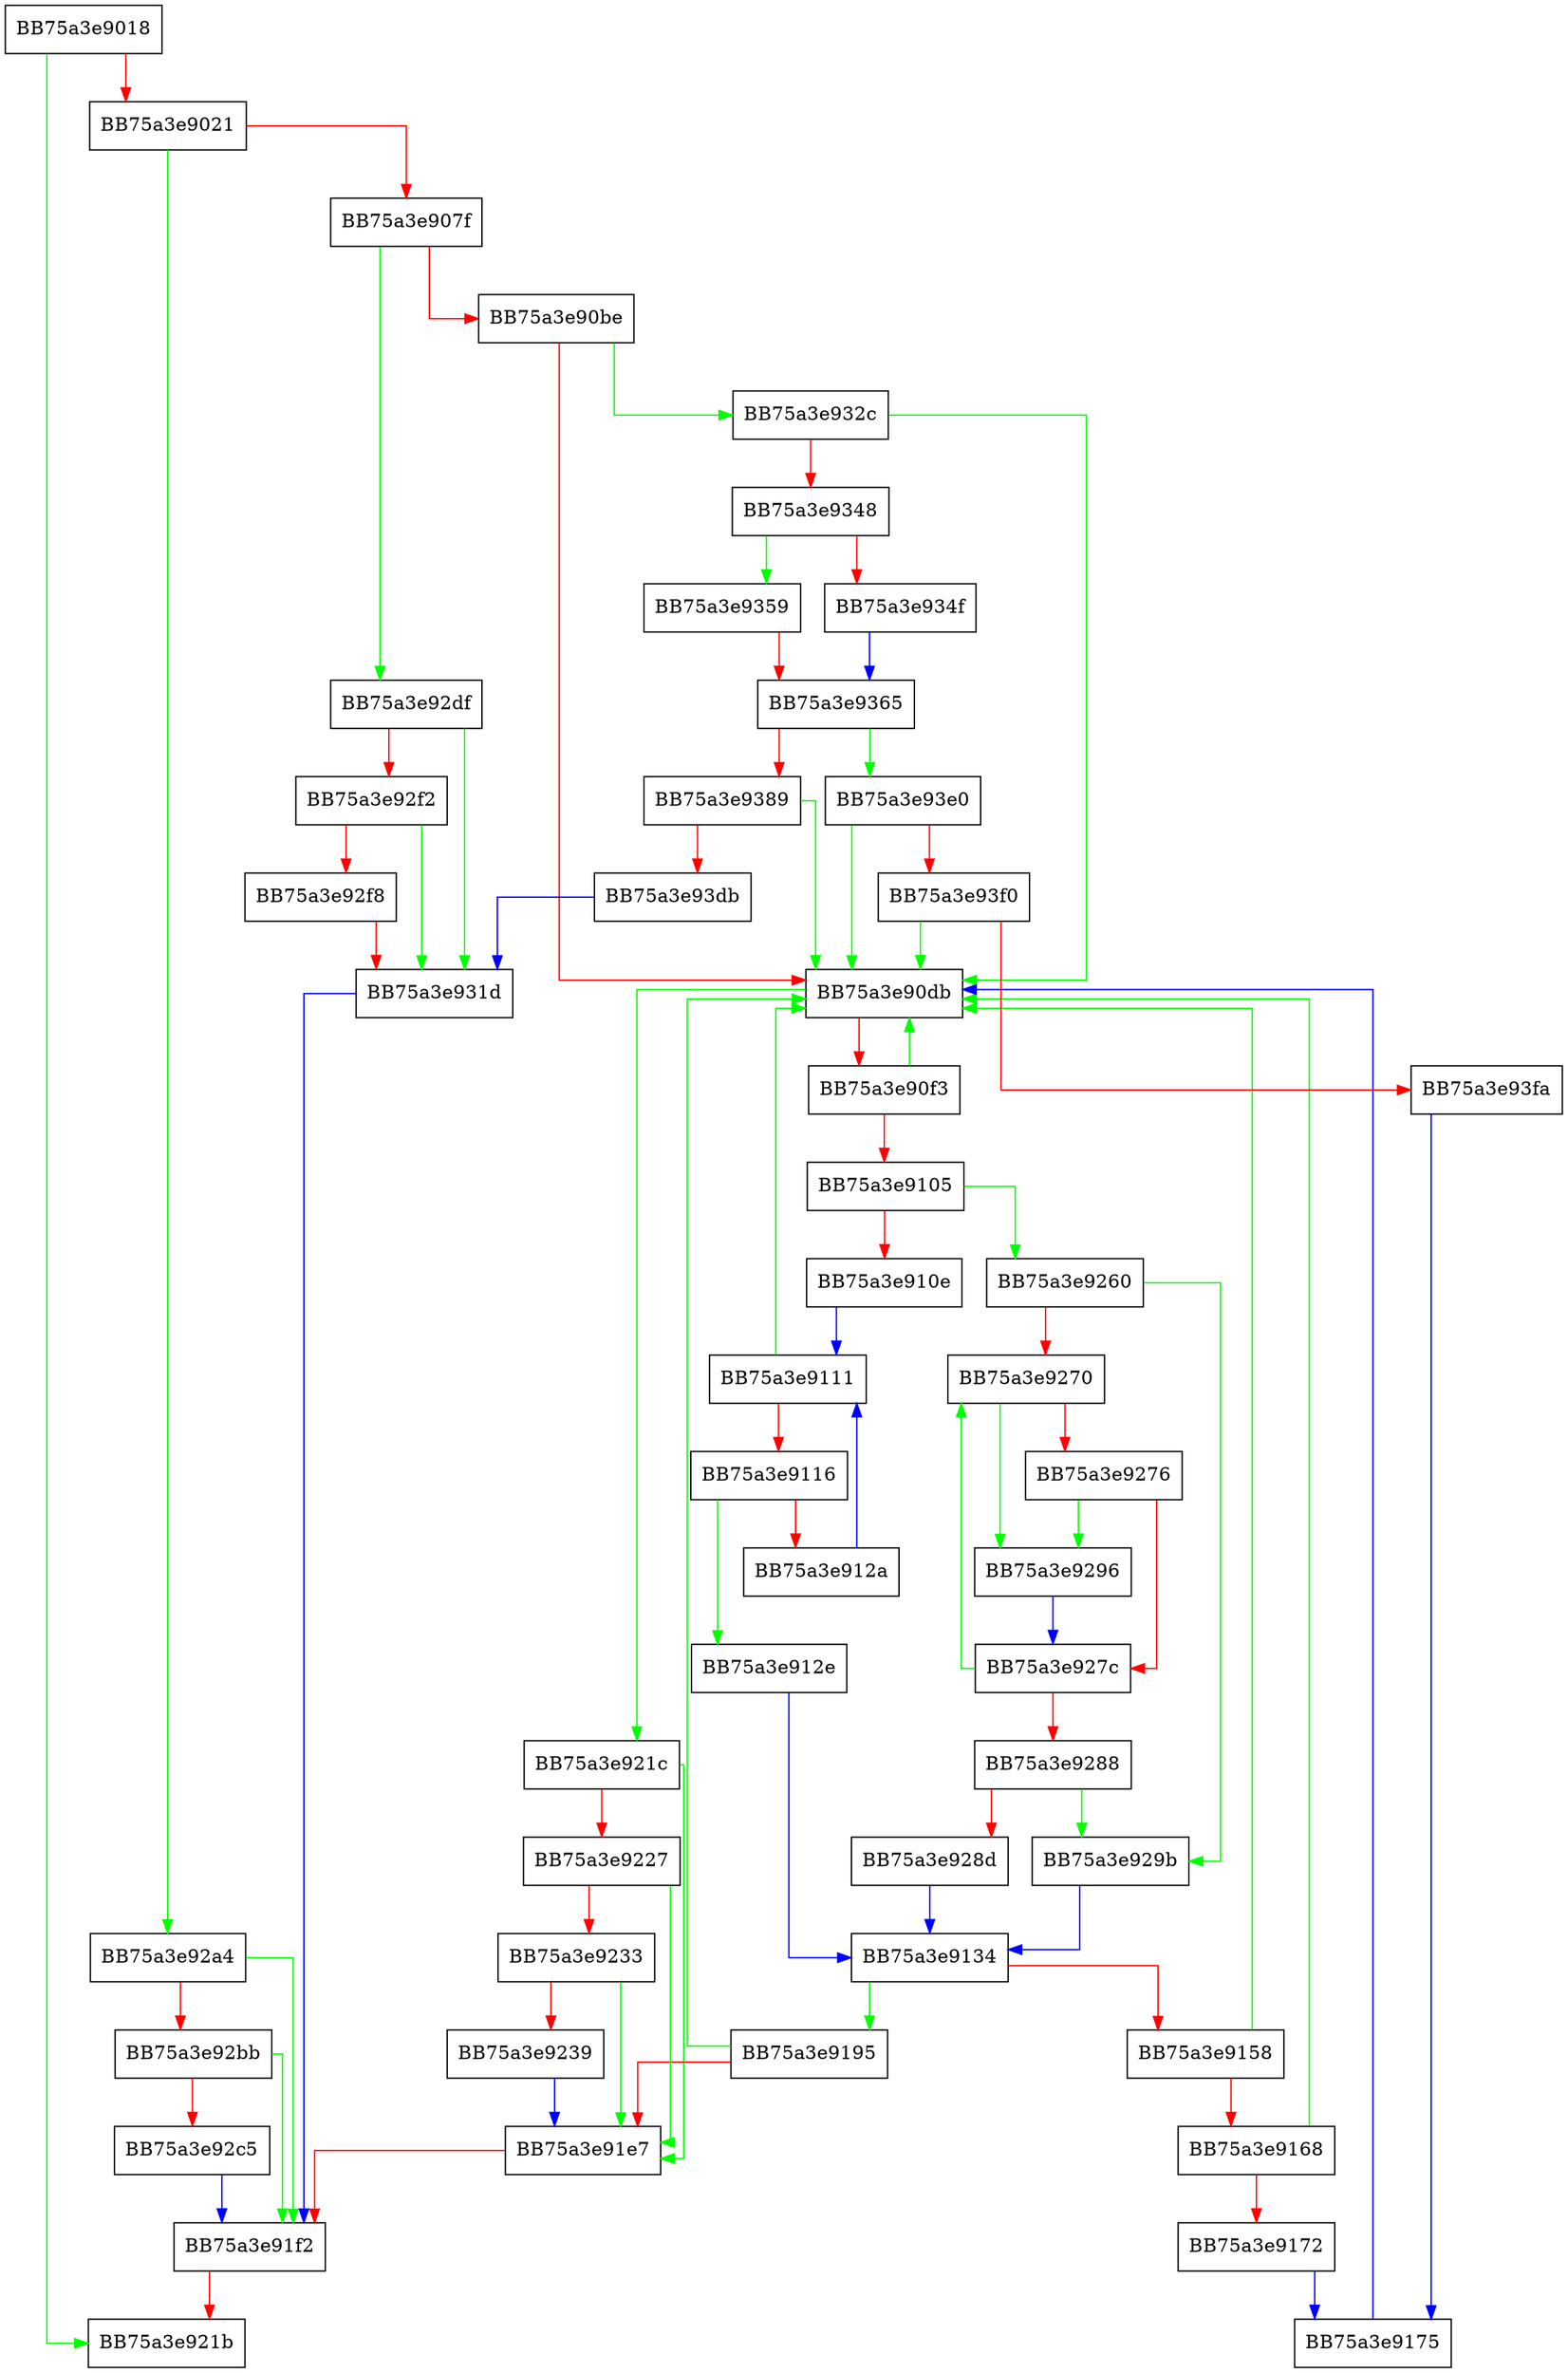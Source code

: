 digraph EmsEnumProcesses {
  node [shape="box"];
  graph [splines=ortho];
  BB75a3e9018 -> BB75a3e921b [color="green"];
  BB75a3e9018 -> BB75a3e9021 [color="red"];
  BB75a3e9021 -> BB75a3e92a4 [color="green"];
  BB75a3e9021 -> BB75a3e907f [color="red"];
  BB75a3e907f -> BB75a3e92df [color="green"];
  BB75a3e907f -> BB75a3e90be [color="red"];
  BB75a3e90be -> BB75a3e932c [color="green"];
  BB75a3e90be -> BB75a3e90db [color="red"];
  BB75a3e90db -> BB75a3e921c [color="green"];
  BB75a3e90db -> BB75a3e90f3 [color="red"];
  BB75a3e90f3 -> BB75a3e90db [color="green"];
  BB75a3e90f3 -> BB75a3e9105 [color="red"];
  BB75a3e9105 -> BB75a3e9260 [color="green"];
  BB75a3e9105 -> BB75a3e910e [color="red"];
  BB75a3e910e -> BB75a3e9111 [color="blue"];
  BB75a3e9111 -> BB75a3e90db [color="green"];
  BB75a3e9111 -> BB75a3e9116 [color="red"];
  BB75a3e9116 -> BB75a3e912e [color="green"];
  BB75a3e9116 -> BB75a3e912a [color="red"];
  BB75a3e912a -> BB75a3e9111 [color="blue"];
  BB75a3e912e -> BB75a3e9134 [color="blue"];
  BB75a3e9134 -> BB75a3e9195 [color="green"];
  BB75a3e9134 -> BB75a3e9158 [color="red"];
  BB75a3e9158 -> BB75a3e90db [color="green"];
  BB75a3e9158 -> BB75a3e9168 [color="red"];
  BB75a3e9168 -> BB75a3e90db [color="green"];
  BB75a3e9168 -> BB75a3e9172 [color="red"];
  BB75a3e9172 -> BB75a3e9175 [color="blue"];
  BB75a3e9175 -> BB75a3e90db [color="blue"];
  BB75a3e9195 -> BB75a3e90db [color="green"];
  BB75a3e9195 -> BB75a3e91e7 [color="red"];
  BB75a3e91e7 -> BB75a3e91f2 [color="red"];
  BB75a3e91f2 -> BB75a3e921b [color="red"];
  BB75a3e921c -> BB75a3e91e7 [color="green"];
  BB75a3e921c -> BB75a3e9227 [color="red"];
  BB75a3e9227 -> BB75a3e91e7 [color="green"];
  BB75a3e9227 -> BB75a3e9233 [color="red"];
  BB75a3e9233 -> BB75a3e91e7 [color="green"];
  BB75a3e9233 -> BB75a3e9239 [color="red"];
  BB75a3e9239 -> BB75a3e91e7 [color="blue"];
  BB75a3e9260 -> BB75a3e929b [color="green"];
  BB75a3e9260 -> BB75a3e9270 [color="red"];
  BB75a3e9270 -> BB75a3e9296 [color="green"];
  BB75a3e9270 -> BB75a3e9276 [color="red"];
  BB75a3e9276 -> BB75a3e9296 [color="green"];
  BB75a3e9276 -> BB75a3e927c [color="red"];
  BB75a3e927c -> BB75a3e9270 [color="green"];
  BB75a3e927c -> BB75a3e9288 [color="red"];
  BB75a3e9288 -> BB75a3e929b [color="green"];
  BB75a3e9288 -> BB75a3e928d [color="red"];
  BB75a3e928d -> BB75a3e9134 [color="blue"];
  BB75a3e9296 -> BB75a3e927c [color="blue"];
  BB75a3e929b -> BB75a3e9134 [color="blue"];
  BB75a3e92a4 -> BB75a3e91f2 [color="green"];
  BB75a3e92a4 -> BB75a3e92bb [color="red"];
  BB75a3e92bb -> BB75a3e91f2 [color="green"];
  BB75a3e92bb -> BB75a3e92c5 [color="red"];
  BB75a3e92c5 -> BB75a3e91f2 [color="blue"];
  BB75a3e92df -> BB75a3e931d [color="green"];
  BB75a3e92df -> BB75a3e92f2 [color="red"];
  BB75a3e92f2 -> BB75a3e931d [color="green"];
  BB75a3e92f2 -> BB75a3e92f8 [color="red"];
  BB75a3e92f8 -> BB75a3e931d [color="red"];
  BB75a3e931d -> BB75a3e91f2 [color="blue"];
  BB75a3e932c -> BB75a3e90db [color="green"];
  BB75a3e932c -> BB75a3e9348 [color="red"];
  BB75a3e9348 -> BB75a3e9359 [color="green"];
  BB75a3e9348 -> BB75a3e934f [color="red"];
  BB75a3e934f -> BB75a3e9365 [color="blue"];
  BB75a3e9359 -> BB75a3e9365 [color="red"];
  BB75a3e9365 -> BB75a3e93e0 [color="green"];
  BB75a3e9365 -> BB75a3e9389 [color="red"];
  BB75a3e9389 -> BB75a3e90db [color="green"];
  BB75a3e9389 -> BB75a3e93db [color="red"];
  BB75a3e93db -> BB75a3e931d [color="blue"];
  BB75a3e93e0 -> BB75a3e90db [color="green"];
  BB75a3e93e0 -> BB75a3e93f0 [color="red"];
  BB75a3e93f0 -> BB75a3e90db [color="green"];
  BB75a3e93f0 -> BB75a3e93fa [color="red"];
  BB75a3e93fa -> BB75a3e9175 [color="blue"];
}